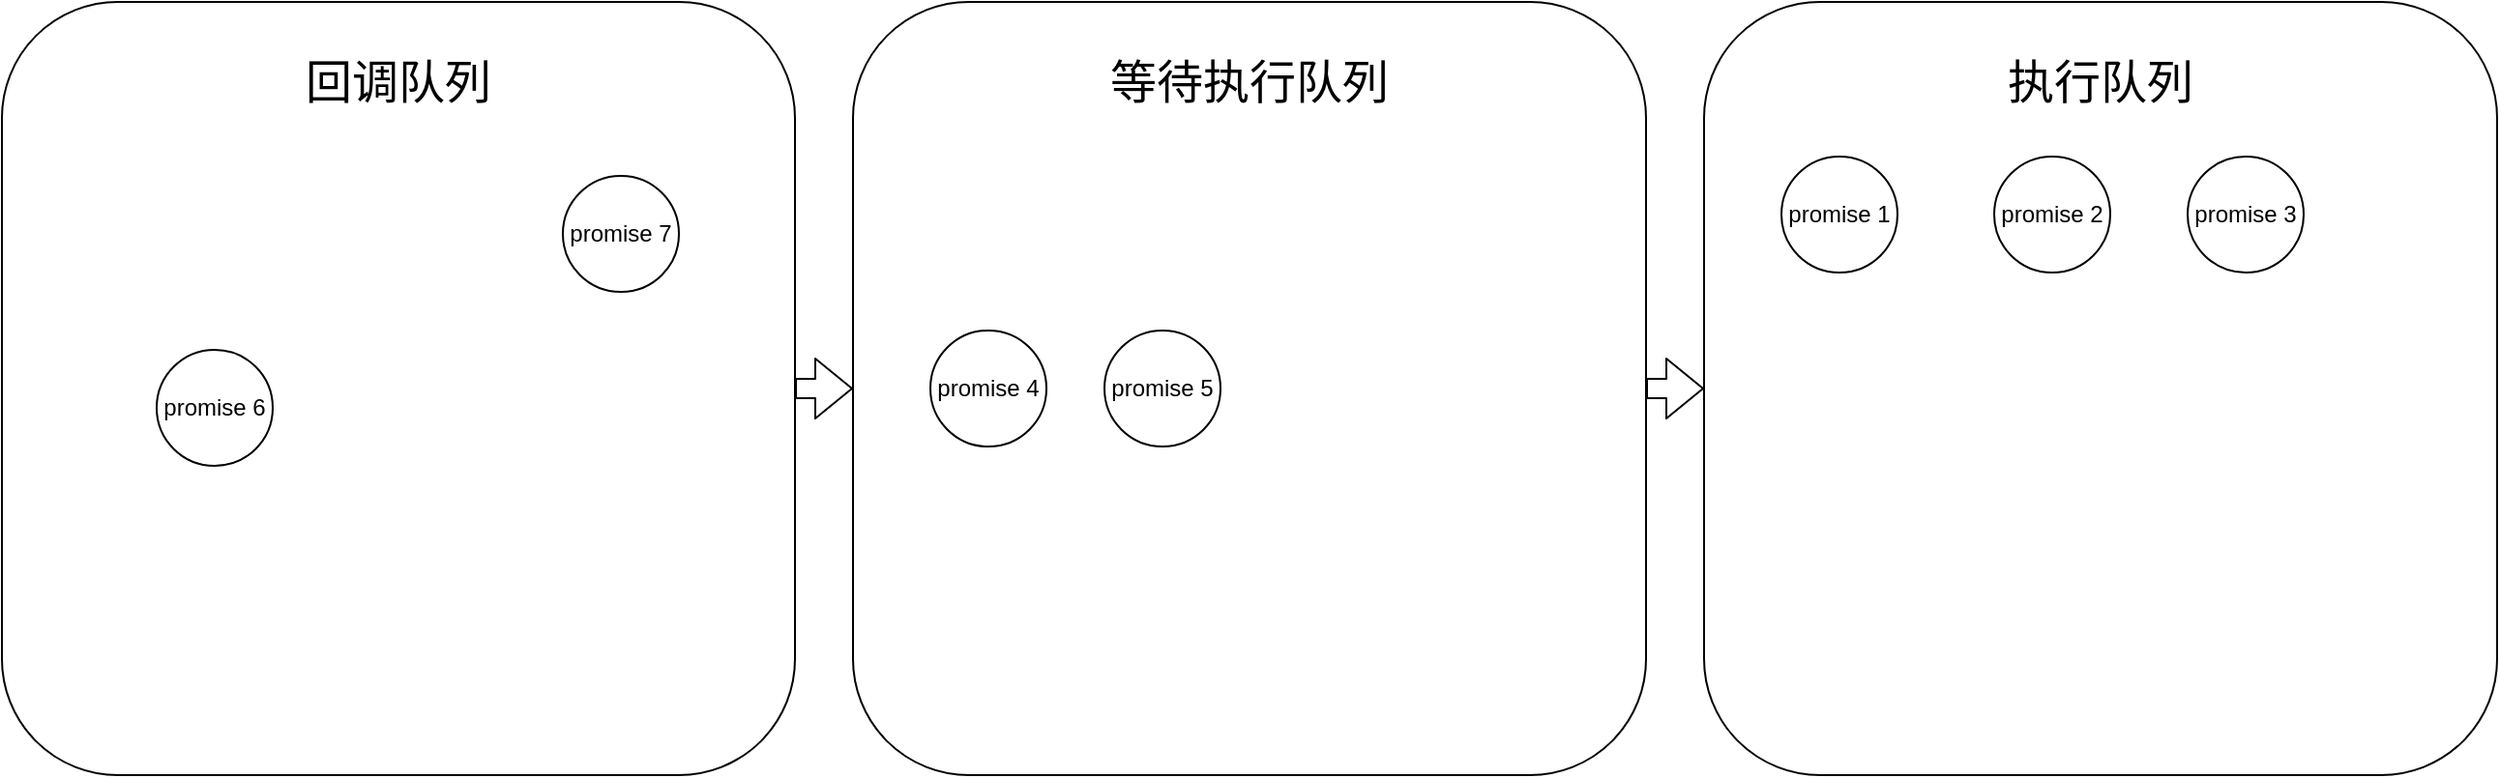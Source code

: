 <mxfile>
    <diagram id="ZjoZn-CMqqqFYYg7DiBD" name="第 1 页">
        <mxGraphModel dx="1329" dy="786" grid="1" gridSize="10" guides="1" tooltips="1" connect="1" arrows="1" fold="1" page="1" pageScale="1" pageWidth="1600" pageHeight="1200" math="0" shadow="0">
            <root>
                <mxCell id="0"/>
                <mxCell id="1" parent="0"/>
                <mxCell id="19" value="&lt;font style=&quot;font-size: 24px&quot;&gt;执行队列&lt;br&gt;&lt;br&gt;&lt;br&gt;&lt;br&gt;&lt;br&gt;&lt;br&gt;&lt;br&gt;&lt;br&gt;&lt;br&gt;&lt;br&gt;&lt;br&gt;&lt;br&gt;&lt;/font&gt;" style="rounded=1;whiteSpace=wrap;html=1;" vertex="1" parent="1">
                    <mxGeometry x="1010" width="410" height="400" as="geometry"/>
                </mxCell>
                <mxCell id="25" value="" style="edgeStyle=none;html=1;fontSize=24;shape=flexArrow;" edge="1" parent="1" source="14" target="19">
                    <mxGeometry relative="1" as="geometry"/>
                </mxCell>
                <mxCell id="14" value="&lt;font style=&quot;font-size: 24px&quot;&gt;等待执行队列&lt;br&gt;&lt;br&gt;&lt;br&gt;&lt;br&gt;&lt;br&gt;&lt;br&gt;&lt;br&gt;&lt;br&gt;&lt;br&gt;&lt;br&gt;&lt;br&gt;&lt;br&gt;&lt;/font&gt;" style="rounded=1;whiteSpace=wrap;html=1;" vertex="1" parent="1">
                    <mxGeometry x="570" width="410" height="400" as="geometry"/>
                </mxCell>
                <mxCell id="24" value="" style="edgeStyle=none;html=1;fontSize=24;shape=flexArrow;" edge="1" parent="1" source="18" target="14">
                    <mxGeometry relative="1" as="geometry"/>
                </mxCell>
                <mxCell id="18" value="&lt;font style=&quot;font-size: 24px&quot;&gt;回调队列&lt;br&gt;&lt;br&gt;&lt;br&gt;&lt;br&gt;&lt;br&gt;&lt;br&gt;&lt;br&gt;&lt;br&gt;&lt;br&gt;&lt;br&gt;&lt;br&gt;&lt;br&gt;&lt;/font&gt;" style="rounded=1;whiteSpace=wrap;html=1;" vertex="1" parent="1">
                    <mxGeometry x="130" width="410" height="400" as="geometry"/>
                </mxCell>
                <mxCell id="4" value="promise 1" style="ellipse;whiteSpace=wrap;html=1;aspect=fixed;" vertex="1" parent="1">
                    <mxGeometry x="1050" y="80" width="60" height="60" as="geometry"/>
                </mxCell>
                <mxCell id="7" value="&lt;span&gt;promise 3&lt;/span&gt;" style="ellipse;whiteSpace=wrap;html=1;aspect=fixed;" vertex="1" parent="1">
                    <mxGeometry x="1260" y="80" width="60" height="60" as="geometry"/>
                </mxCell>
                <mxCell id="8" value="&lt;span&gt;promise 2&lt;/span&gt;" style="ellipse;whiteSpace=wrap;html=1;aspect=fixed;" vertex="1" parent="1">
                    <mxGeometry x="1160" y="80" width="60" height="60" as="geometry"/>
                </mxCell>
                <mxCell id="9" value="&lt;span&gt;promise 4&lt;/span&gt;" style="ellipse;whiteSpace=wrap;html=1;aspect=fixed;" vertex="1" parent="1">
                    <mxGeometry x="610" y="170" width="60" height="60" as="geometry"/>
                </mxCell>
                <mxCell id="10" value="&lt;span&gt;promise 5&lt;/span&gt;" style="ellipse;whiteSpace=wrap;html=1;aspect=fixed;" vertex="1" parent="1">
                    <mxGeometry x="700" y="170" width="60" height="60" as="geometry"/>
                </mxCell>
                <mxCell id="11" value="&lt;span&gt;promise 7&lt;/span&gt;" style="ellipse;whiteSpace=wrap;html=1;aspect=fixed;" vertex="1" parent="1">
                    <mxGeometry x="420" y="90" width="60" height="60" as="geometry"/>
                </mxCell>
                <mxCell id="12" value="&lt;span&gt;promise 6&lt;br&gt;&lt;/span&gt;" style="ellipse;whiteSpace=wrap;html=1;aspect=fixed;" vertex="1" parent="1">
                    <mxGeometry x="210" y="180" width="60" height="60" as="geometry"/>
                </mxCell>
            </root>
        </mxGraphModel>
    </diagram>
</mxfile>